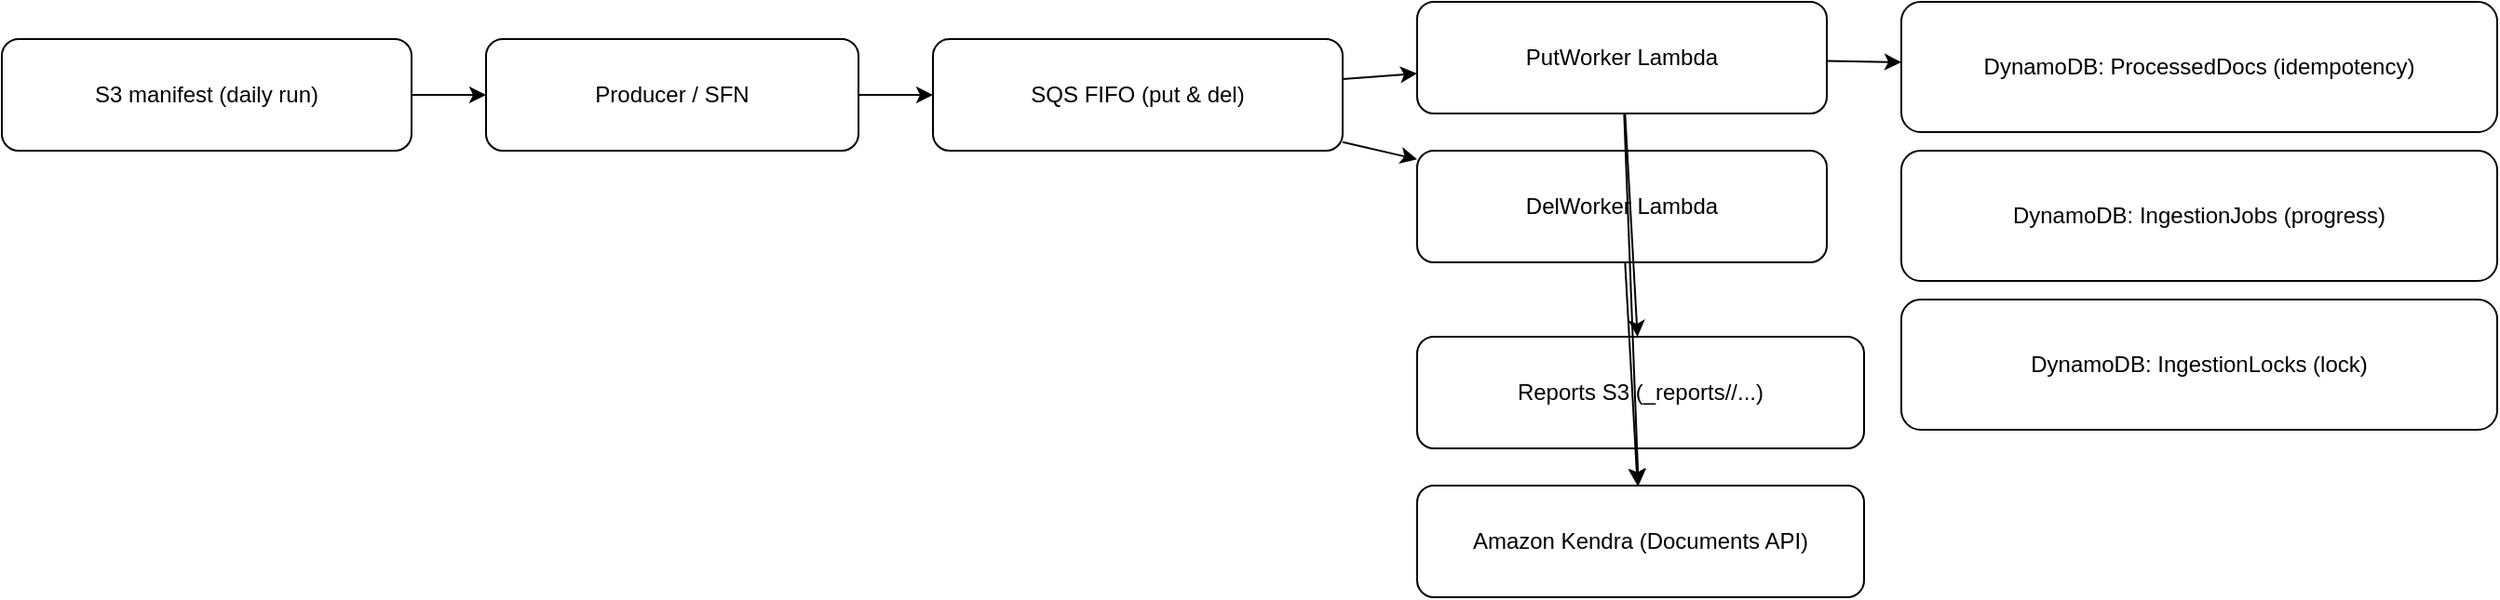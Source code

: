 <mxfile version="20.8.16">
  <diagram name="SQS + DynamoDB Architecture">
    <mxGraphModel dx="1082" dy="662" grid="1" gridSize="10" guides="1" tooltips="1" connect="1" arrows="1" page="1" pageScale="1" pageWidth="1600" pageHeight="1000">
      <root><mxCell id="0"/><mxCell id="1" parent="0"/>
        <mxCell id="2" value="S3 manifest (daily run)" style="shape=rectangle;rounded=1;whiteSpace=wrap;html=1;" vertex="1" parent="1"><mxGeometry x="40" y="60" width="220" height="60" as="geometry"/></mxCell>
<mxCell id="3" value="Producer / SFN" style="shape=rectangle;rounded=1;whiteSpace=wrap;html=1;" vertex="1" parent="1"><mxGeometry x="300" y="60" width="200" height="60" as="geometry"/></mxCell>
<mxCell id="4" value="SQS FIFO (put &amp; del)" style="shape=rectangle;rounded=1;whiteSpace=wrap;html=1;" vertex="1" parent="1"><mxGeometry x="540" y="60" width="220" height="60" as="geometry"/></mxCell>
<mxCell id="5" value="PutWorker Lambda" style="shape=rectangle;rounded=1;whiteSpace=wrap;html=1;" vertex="1" parent="1"><mxGeometry x="800" y="40" width="220" height="60" as="geometry"/></mxCell>
<mxCell id="6" value="DelWorker Lambda" style="shape=rectangle;rounded=1;whiteSpace=wrap;html=1;" vertex="1" parent="1"><mxGeometry x="800" y="120" width="220" height="60" as="geometry"/></mxCell>
<mxCell id="7" value="DynamoDB: ProcessedDocs (idempotency)" style="shape=rectangle;rounded=1;whiteSpace=wrap;html=1;" vertex="1" parent="1"><mxGeometry x="1060" y="40" width="320" height="70" as="geometry"/></mxCell>
<mxCell id="8" value="DynamoDB: IngestionJobs (progress)" style="shape=rectangle;rounded=1;whiteSpace=wrap;html=1;" vertex="1" parent="1"><mxGeometry x="1060" y="120" width="320" height="70" as="geometry"/></mxCell>
<mxCell id="9" value="DynamoDB: IngestionLocks (lock)" style="shape=rectangle;rounded=1;whiteSpace=wrap;html=1;" vertex="1" parent="1"><mxGeometry x="1060" y="200" width="320" height="70" as="geometry"/></mxCell>
<mxCell id="10" value="Reports S3 (_reports/&lt;jobId&gt;/...)" style="shape=rectangle;rounded=1;whiteSpace=wrap;html=1;" vertex="1" parent="1"><mxGeometry x="800" y="220" width="240" height="60" as="geometry"/></mxCell>
<mxCell id="11" value="Amazon Kendra (Documents API)" style="shape=rectangle;rounded=1;whiteSpace=wrap;html=1;" vertex="1" parent="1"><mxGeometry x="800" y="300" width="240" height="60" as="geometry"/></mxCell>
<mxCell id="e1" edge="1" parent="1" source="2" target="3"><mxGeometry relative="1" as="geometry"/></mxCell>
<mxCell id="e2" edge="1" parent="1" source="3" target="4"><mxGeometry relative="1" as="geometry"/></mxCell>
<mxCell id="e3" edge="1" parent="1" source="4" target="5"><mxGeometry relative="1" as="geometry"/></mxCell>
<mxCell id="e4" edge="1" parent="1" source="4" target="6"><mxGeometry relative="1" as="geometry"/></mxCell>
<mxCell id="e5" edge="1" parent="1" source="5" target="7"><mxGeometry relative="1" as="geometry"/></mxCell>
<mxCell id="e6" edge="1" parent="1" source="5" target="11"><mxGeometry relative="1" as="geometry"/></mxCell>
<mxCell id="e7" edge="1" parent="1" source="6" target="11"><mxGeometry relative="1" as="geometry"/></mxCell>
<mxCell id="e8" edge="1" parent="1" source="5" target="10"><mxGeometry relative="1" as="geometry"/></mxCell>
      </root>
    </mxGraphModel>
  </diagram>
</mxfile>